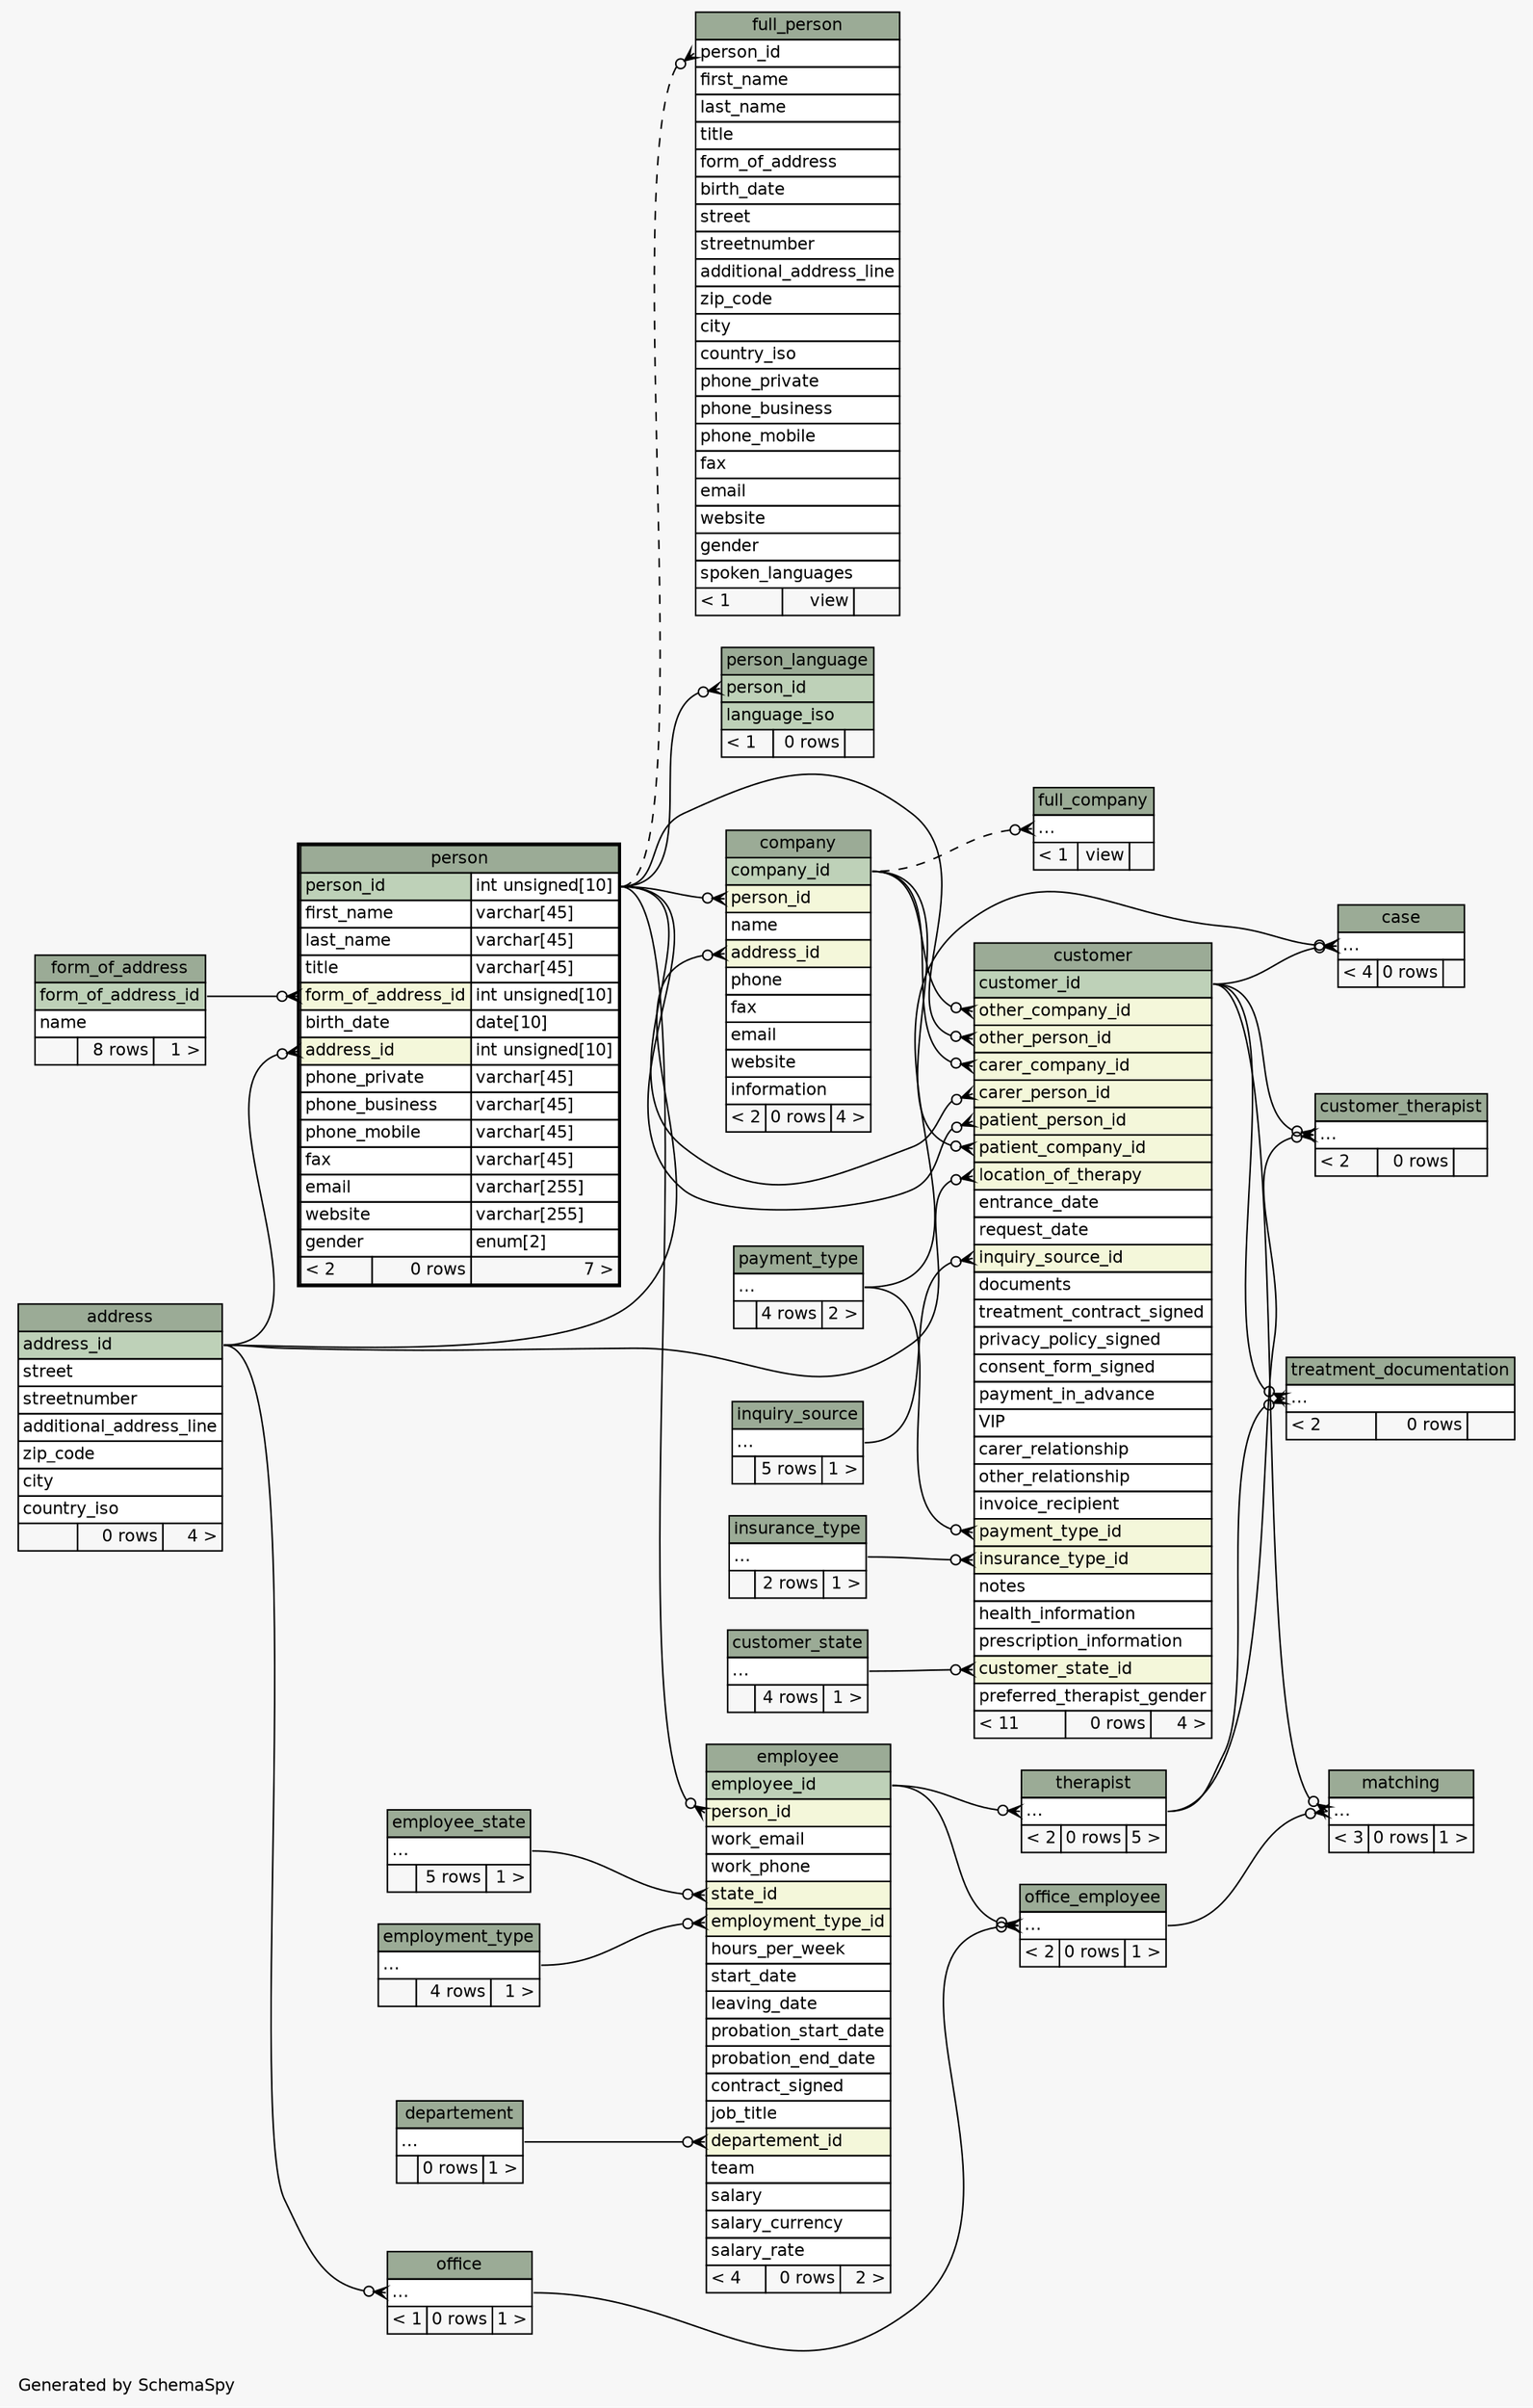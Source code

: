 // dot 2.40.1 on Linux 5.3.0-28-generic
// SchemaSpy rev 590
digraph "impliedTwoDegreesRelationshipsDiagram" {
  graph [
    rankdir="RL"
    bgcolor="#f7f7f7"
    label="\nGenerated by SchemaSpy"
    labeljust="l"
    nodesep="0.18"
    ranksep="0.46"
    fontname="Helvetica"
    fontsize="11"
  ];
  node [
    fontname="Helvetica"
    fontsize="11"
    shape="plaintext"
  ];
  edge [
    arrowsize="0.8"
  ];
  "case":"elipses":w -> "customer":"customer_id":e [arrowhead=none dir=back arrowtail=crowodot];
  "case":"elipses":w -> "payment_type":"elipses":e [arrowhead=none dir=back arrowtail=crowodot];
  "company":"address_id":w -> "address":"address_id":e [arrowhead=none dir=back arrowtail=crowodot];
  "company":"person_id":w -> "person":"person_id.type":e [arrowhead=none dir=back arrowtail=crowodot];
  "customer":"carer_company_id":w -> "company":"company_id":e [arrowhead=none dir=back arrowtail=crowodot];
  "customer":"carer_person_id":w -> "person":"person_id.type":e [arrowhead=none dir=back arrowtail=crowodot];
  "customer":"customer_state_id":w -> "customer_state":"elipses":e [arrowhead=none dir=back arrowtail=crowodot];
  "customer":"inquiry_source_id":w -> "inquiry_source":"elipses":e [arrowhead=none dir=back arrowtail=crowodot];
  "customer":"insurance_type_id":w -> "insurance_type":"elipses":e [arrowhead=none dir=back arrowtail=crowodot];
  "customer":"location_of_therapy":w -> "address":"address_id":e [arrowhead=none dir=back arrowtail=crowodot];
  "customer":"other_company_id":w -> "company":"company_id":e [arrowhead=none dir=back arrowtail=crowodot];
  "customer":"other_person_id":w -> "person":"person_id.type":e [arrowhead=none dir=back arrowtail=crowodot];
  "customer":"patient_company_id":w -> "company":"company_id":e [arrowhead=none dir=back arrowtail=crowodot];
  "customer":"patient_person_id":w -> "person":"person_id.type":e [arrowhead=none dir=back arrowtail=crowodot];
  "customer":"payment_type_id":w -> "payment_type":"elipses":e [arrowhead=none dir=back arrowtail=crowodot];
  "customer_therapist":"elipses":w -> "customer":"customer_id":e [arrowhead=none dir=back arrowtail=crowodot];
  "customer_therapist":"elipses":w -> "therapist":"elipses":e [arrowhead=none dir=back arrowtail=crowodot];
  "employee":"departement_id":w -> "departement":"elipses":e [arrowhead=none dir=back arrowtail=crowodot];
  "employee":"employment_type_id":w -> "employment_type":"elipses":e [arrowhead=none dir=back arrowtail=crowodot];
  "employee":"person_id":w -> "person":"person_id.type":e [arrowhead=none dir=back arrowtail=crowodot];
  "employee":"state_id":w -> "employee_state":"elipses":e [arrowhead=none dir=back arrowtail=crowodot];
  "full_company":"elipses":w -> "company":"company_id":e [arrowhead=none dir=back arrowtail=crowodot style=dashed];
  "full_person":"person_id":w -> "person":"person_id.type":e [arrowhead=none dir=back arrowtail=crowodot style=dashed];
  "matching":"elipses":w -> "customer":"customer_id":e [arrowhead=none dir=back arrowtail=crowodot];
  "matching":"elipses":w -> "office_employee":"elipses":e [arrowhead=none dir=back arrowtail=crowodot];
  "office":"elipses":w -> "address":"address_id":e [arrowhead=none dir=back arrowtail=crowodot];
  "office_employee":"elipses":w -> "employee":"employee_id":e [arrowhead=none dir=back arrowtail=crowodot];
  "office_employee":"elipses":w -> "office":"elipses":e [arrowhead=none dir=back arrowtail=crowodot];
  "person":"address_id":w -> "address":"address_id":e [arrowhead=none dir=back arrowtail=crowodot];
  "person":"form_of_address_id":w -> "form_of_address":"form_of_address_id":e [arrowhead=none dir=back arrowtail=crowodot];
  "person_language":"person_id":w -> "person":"person_id.type":e [arrowhead=none dir=back arrowtail=crowodot];
  "therapist":"elipses":w -> "employee":"employee_id":e [arrowhead=none dir=back arrowtail=crowodot];
  "treatment_documentation":"elipses":w -> "customer":"customer_id":e [arrowhead=none dir=back arrowtail=crowodot];
  "treatment_documentation":"elipses":w -> "therapist":"elipses":e [arrowhead=none dir=back arrowtail=crowodot];
  "address" [
    label=<
    <TABLE BORDER="0" CELLBORDER="1" CELLSPACING="0" BGCOLOR="#ffffff">
      <TR><TD COLSPAN="3" BGCOLOR="#9bab96" ALIGN="CENTER">address</TD></TR>
      <TR><TD PORT="address_id" COLSPAN="3" BGCOLOR="#bed1b8" ALIGN="LEFT">address_id</TD></TR>
      <TR><TD PORT="street" COLSPAN="3" ALIGN="LEFT">street</TD></TR>
      <TR><TD PORT="streetnumber" COLSPAN="3" ALIGN="LEFT">streetnumber</TD></TR>
      <TR><TD PORT="additional_address_line" COLSPAN="3" ALIGN="LEFT">additional_address_line</TD></TR>
      <TR><TD PORT="zip_code" COLSPAN="3" ALIGN="LEFT">zip_code</TD></TR>
      <TR><TD PORT="city" COLSPAN="3" ALIGN="LEFT">city</TD></TR>
      <TR><TD PORT="country_iso" COLSPAN="3" ALIGN="LEFT">country_iso</TD></TR>
      <TR><TD ALIGN="LEFT" BGCOLOR="#f7f7f7">  </TD><TD ALIGN="RIGHT" BGCOLOR="#f7f7f7">0 rows</TD><TD ALIGN="RIGHT" BGCOLOR="#f7f7f7">4 &gt;</TD></TR>
    </TABLE>>
    URL="address.html"
    tooltip="address"
  ];
  "case" [
    label=<
    <TABLE BORDER="0" CELLBORDER="1" CELLSPACING="0" BGCOLOR="#ffffff">
      <TR><TD COLSPAN="3" BGCOLOR="#9bab96" ALIGN="CENTER">case</TD></TR>
      <TR><TD PORT="elipses" COLSPAN="3" ALIGN="LEFT">...</TD></TR>
      <TR><TD ALIGN="LEFT" BGCOLOR="#f7f7f7">&lt; 4</TD><TD ALIGN="RIGHT" BGCOLOR="#f7f7f7">0 rows</TD><TD ALIGN="RIGHT" BGCOLOR="#f7f7f7">  </TD></TR>
    </TABLE>>
    URL="case.html"
    tooltip="case"
  ];
  "company" [
    label=<
    <TABLE BORDER="0" CELLBORDER="1" CELLSPACING="0" BGCOLOR="#ffffff">
      <TR><TD COLSPAN="3" BGCOLOR="#9bab96" ALIGN="CENTER">company</TD></TR>
      <TR><TD PORT="company_id" COLSPAN="3" BGCOLOR="#bed1b8" ALIGN="LEFT">company_id</TD></TR>
      <TR><TD PORT="person_id" COLSPAN="3" BGCOLOR="#f4f7da" ALIGN="LEFT">person_id</TD></TR>
      <TR><TD PORT="name" COLSPAN="3" ALIGN="LEFT">name</TD></TR>
      <TR><TD PORT="address_id" COLSPAN="3" BGCOLOR="#f4f7da" ALIGN="LEFT">address_id</TD></TR>
      <TR><TD PORT="phone" COLSPAN="3" ALIGN="LEFT">phone</TD></TR>
      <TR><TD PORT="fax" COLSPAN="3" ALIGN="LEFT">fax</TD></TR>
      <TR><TD PORT="email" COLSPAN="3" ALIGN="LEFT">email</TD></TR>
      <TR><TD PORT="website" COLSPAN="3" ALIGN="LEFT">website</TD></TR>
      <TR><TD PORT="information" COLSPAN="3" ALIGN="LEFT">information</TD></TR>
      <TR><TD ALIGN="LEFT" BGCOLOR="#f7f7f7">&lt; 2</TD><TD ALIGN="RIGHT" BGCOLOR="#f7f7f7">0 rows</TD><TD ALIGN="RIGHT" BGCOLOR="#f7f7f7">4 &gt;</TD></TR>
    </TABLE>>
    URL="company.html"
    tooltip="company"
  ];
  "customer" [
    label=<
    <TABLE BORDER="0" CELLBORDER="1" CELLSPACING="0" BGCOLOR="#ffffff">
      <TR><TD COLSPAN="3" BGCOLOR="#9bab96" ALIGN="CENTER">customer</TD></TR>
      <TR><TD PORT="customer_id" COLSPAN="3" BGCOLOR="#bed1b8" ALIGN="LEFT">customer_id</TD></TR>
      <TR><TD PORT="other_company_id" COLSPAN="3" BGCOLOR="#f4f7da" ALIGN="LEFT">other_company_id</TD></TR>
      <TR><TD PORT="other_person_id" COLSPAN="3" BGCOLOR="#f4f7da" ALIGN="LEFT">other_person_id</TD></TR>
      <TR><TD PORT="carer_company_id" COLSPAN="3" BGCOLOR="#f4f7da" ALIGN="LEFT">carer_company_id</TD></TR>
      <TR><TD PORT="carer_person_id" COLSPAN="3" BGCOLOR="#f4f7da" ALIGN="LEFT">carer_person_id</TD></TR>
      <TR><TD PORT="patient_person_id" COLSPAN="3" BGCOLOR="#f4f7da" ALIGN="LEFT">patient_person_id</TD></TR>
      <TR><TD PORT="patient_company_id" COLSPAN="3" BGCOLOR="#f4f7da" ALIGN="LEFT">patient_company_id</TD></TR>
      <TR><TD PORT="location_of_therapy" COLSPAN="3" BGCOLOR="#f4f7da" ALIGN="LEFT">location_of_therapy</TD></TR>
      <TR><TD PORT="entrance_date" COLSPAN="3" ALIGN="LEFT">entrance_date</TD></TR>
      <TR><TD PORT="request_date" COLSPAN="3" ALIGN="LEFT">request_date</TD></TR>
      <TR><TD PORT="inquiry_source_id" COLSPAN="3" BGCOLOR="#f4f7da" ALIGN="LEFT">inquiry_source_id</TD></TR>
      <TR><TD PORT="documents" COLSPAN="3" ALIGN="LEFT">documents</TD></TR>
      <TR><TD PORT="treatment_contract_signed" COLSPAN="3" ALIGN="LEFT">treatment_contract_signed</TD></TR>
      <TR><TD PORT="privacy_policy_signed" COLSPAN="3" ALIGN="LEFT">privacy_policy_signed</TD></TR>
      <TR><TD PORT="consent_form_signed" COLSPAN="3" ALIGN="LEFT">consent_form_signed</TD></TR>
      <TR><TD PORT="payment_in_advance" COLSPAN="3" ALIGN="LEFT">payment_in_advance</TD></TR>
      <TR><TD PORT="VIP" COLSPAN="3" ALIGN="LEFT">VIP</TD></TR>
      <TR><TD PORT="carer_relationship" COLSPAN="3" ALIGN="LEFT">carer_relationship</TD></TR>
      <TR><TD PORT="other_relationship" COLSPAN="3" ALIGN="LEFT">other_relationship</TD></TR>
      <TR><TD PORT="invoice_recipient" COLSPAN="3" ALIGN="LEFT">invoice_recipient</TD></TR>
      <TR><TD PORT="payment_type_id" COLSPAN="3" BGCOLOR="#f4f7da" ALIGN="LEFT">payment_type_id</TD></TR>
      <TR><TD PORT="insurance_type_id" COLSPAN="3" BGCOLOR="#f4f7da" ALIGN="LEFT">insurance_type_id</TD></TR>
      <TR><TD PORT="notes" COLSPAN="3" ALIGN="LEFT">notes</TD></TR>
      <TR><TD PORT="health_information" COLSPAN="3" ALIGN="LEFT">health_information</TD></TR>
      <TR><TD PORT="prescription_information" COLSPAN="3" ALIGN="LEFT">prescription_information</TD></TR>
      <TR><TD PORT="customer_state_id" COLSPAN="3" BGCOLOR="#f4f7da" ALIGN="LEFT">customer_state_id</TD></TR>
      <TR><TD PORT="preferred_therapist_gender" COLSPAN="3" ALIGN="LEFT">preferred_therapist_gender</TD></TR>
      <TR><TD ALIGN="LEFT" BGCOLOR="#f7f7f7">&lt; 11</TD><TD ALIGN="RIGHT" BGCOLOR="#f7f7f7">0 rows</TD><TD ALIGN="RIGHT" BGCOLOR="#f7f7f7">4 &gt;</TD></TR>
    </TABLE>>
    URL="customer.html"
    tooltip="customer"
  ];
  "customer_state" [
    label=<
    <TABLE BORDER="0" CELLBORDER="1" CELLSPACING="0" BGCOLOR="#ffffff">
      <TR><TD COLSPAN="3" BGCOLOR="#9bab96" ALIGN="CENTER">customer_state</TD></TR>
      <TR><TD PORT="elipses" COLSPAN="3" ALIGN="LEFT">...</TD></TR>
      <TR><TD ALIGN="LEFT" BGCOLOR="#f7f7f7">  </TD><TD ALIGN="RIGHT" BGCOLOR="#f7f7f7">4 rows</TD><TD ALIGN="RIGHT" BGCOLOR="#f7f7f7">1 &gt;</TD></TR>
    </TABLE>>
    URL="customer_state.html"
    tooltip="customer_state"
  ];
  "customer_therapist" [
    label=<
    <TABLE BORDER="0" CELLBORDER="1" CELLSPACING="0" BGCOLOR="#ffffff">
      <TR><TD COLSPAN="3" BGCOLOR="#9bab96" ALIGN="CENTER">customer_therapist</TD></TR>
      <TR><TD PORT="elipses" COLSPAN="3" ALIGN="LEFT">...</TD></TR>
      <TR><TD ALIGN="LEFT" BGCOLOR="#f7f7f7">&lt; 2</TD><TD ALIGN="RIGHT" BGCOLOR="#f7f7f7">0 rows</TD><TD ALIGN="RIGHT" BGCOLOR="#f7f7f7">  </TD></TR>
    </TABLE>>
    URL="customer_therapist.html"
    tooltip="customer_therapist"
  ];
  "departement" [
    label=<
    <TABLE BORDER="0" CELLBORDER="1" CELLSPACING="0" BGCOLOR="#ffffff">
      <TR><TD COLSPAN="3" BGCOLOR="#9bab96" ALIGN="CENTER">departement</TD></TR>
      <TR><TD PORT="elipses" COLSPAN="3" ALIGN="LEFT">...</TD></TR>
      <TR><TD ALIGN="LEFT" BGCOLOR="#f7f7f7">  </TD><TD ALIGN="RIGHT" BGCOLOR="#f7f7f7">0 rows</TD><TD ALIGN="RIGHT" BGCOLOR="#f7f7f7">1 &gt;</TD></TR>
    </TABLE>>
    URL="departement.html"
    tooltip="departement"
  ];
  "employee" [
    label=<
    <TABLE BORDER="0" CELLBORDER="1" CELLSPACING="0" BGCOLOR="#ffffff">
      <TR><TD COLSPAN="3" BGCOLOR="#9bab96" ALIGN="CENTER">employee</TD></TR>
      <TR><TD PORT="employee_id" COLSPAN="3" BGCOLOR="#bed1b8" ALIGN="LEFT">employee_id</TD></TR>
      <TR><TD PORT="person_id" COLSPAN="3" BGCOLOR="#f4f7da" ALIGN="LEFT">person_id</TD></TR>
      <TR><TD PORT="work_email" COLSPAN="3" ALIGN="LEFT">work_email</TD></TR>
      <TR><TD PORT="work_phone" COLSPAN="3" ALIGN="LEFT">work_phone</TD></TR>
      <TR><TD PORT="state_id" COLSPAN="3" BGCOLOR="#f4f7da" ALIGN="LEFT">state_id</TD></TR>
      <TR><TD PORT="employment_type_id" COLSPAN="3" BGCOLOR="#f4f7da" ALIGN="LEFT">employment_type_id</TD></TR>
      <TR><TD PORT="hours_per_week" COLSPAN="3" ALIGN="LEFT">hours_per_week</TD></TR>
      <TR><TD PORT="start_date" COLSPAN="3" ALIGN="LEFT">start_date</TD></TR>
      <TR><TD PORT="leaving_date" COLSPAN="3" ALIGN="LEFT">leaving_date</TD></TR>
      <TR><TD PORT="probation_start_date" COLSPAN="3" ALIGN="LEFT">probation_start_date</TD></TR>
      <TR><TD PORT="probation_end_date" COLSPAN="3" ALIGN="LEFT">probation_end_date</TD></TR>
      <TR><TD PORT="contract_signed" COLSPAN="3" ALIGN="LEFT">contract_signed</TD></TR>
      <TR><TD PORT="job_title" COLSPAN="3" ALIGN="LEFT">job_title</TD></TR>
      <TR><TD PORT="departement_id" COLSPAN="3" BGCOLOR="#f4f7da" ALIGN="LEFT">departement_id</TD></TR>
      <TR><TD PORT="team" COLSPAN="3" ALIGN="LEFT">team</TD></TR>
      <TR><TD PORT="salary" COLSPAN="3" ALIGN="LEFT">salary</TD></TR>
      <TR><TD PORT="salary_currency" COLSPAN="3" ALIGN="LEFT">salary_currency</TD></TR>
      <TR><TD PORT="salary_rate" COLSPAN="3" ALIGN="LEFT">salary_rate</TD></TR>
      <TR><TD ALIGN="LEFT" BGCOLOR="#f7f7f7">&lt; 4</TD><TD ALIGN="RIGHT" BGCOLOR="#f7f7f7">0 rows</TD><TD ALIGN="RIGHT" BGCOLOR="#f7f7f7">2 &gt;</TD></TR>
    </TABLE>>
    URL="employee.html"
    tooltip="employee"
  ];
  "employee_state" [
    label=<
    <TABLE BORDER="0" CELLBORDER="1" CELLSPACING="0" BGCOLOR="#ffffff">
      <TR><TD COLSPAN="3" BGCOLOR="#9bab96" ALIGN="CENTER">employee_state</TD></TR>
      <TR><TD PORT="elipses" COLSPAN="3" ALIGN="LEFT">...</TD></TR>
      <TR><TD ALIGN="LEFT" BGCOLOR="#f7f7f7">  </TD><TD ALIGN="RIGHT" BGCOLOR="#f7f7f7">5 rows</TD><TD ALIGN="RIGHT" BGCOLOR="#f7f7f7">1 &gt;</TD></TR>
    </TABLE>>
    URL="employee_state.html"
    tooltip="employee_state"
  ];
  "employment_type" [
    label=<
    <TABLE BORDER="0" CELLBORDER="1" CELLSPACING="0" BGCOLOR="#ffffff">
      <TR><TD COLSPAN="3" BGCOLOR="#9bab96" ALIGN="CENTER">employment_type</TD></TR>
      <TR><TD PORT="elipses" COLSPAN="3" ALIGN="LEFT">...</TD></TR>
      <TR><TD ALIGN="LEFT" BGCOLOR="#f7f7f7">  </TD><TD ALIGN="RIGHT" BGCOLOR="#f7f7f7">4 rows</TD><TD ALIGN="RIGHT" BGCOLOR="#f7f7f7">1 &gt;</TD></TR>
    </TABLE>>
    URL="employment_type.html"
    tooltip="employment_type"
  ];
  "form_of_address" [
    label=<
    <TABLE BORDER="0" CELLBORDER="1" CELLSPACING="0" BGCOLOR="#ffffff">
      <TR><TD COLSPAN="3" BGCOLOR="#9bab96" ALIGN="CENTER">form_of_address</TD></TR>
      <TR><TD PORT="form_of_address_id" COLSPAN="3" BGCOLOR="#bed1b8" ALIGN="LEFT">form_of_address_id</TD></TR>
      <TR><TD PORT="name" COLSPAN="3" ALIGN="LEFT">name</TD></TR>
      <TR><TD ALIGN="LEFT" BGCOLOR="#f7f7f7">  </TD><TD ALIGN="RIGHT" BGCOLOR="#f7f7f7">8 rows</TD><TD ALIGN="RIGHT" BGCOLOR="#f7f7f7">1 &gt;</TD></TR>
    </TABLE>>
    URL="form_of_address.html"
    tooltip="form_of_address"
  ];
  "full_company" [
    label=<
    <TABLE BORDER="0" CELLBORDER="1" CELLSPACING="0" BGCOLOR="#ffffff">
      <TR><TD COLSPAN="3" BGCOLOR="#9bab96" ALIGN="CENTER">full_company</TD></TR>
      <TR><TD PORT="elipses" COLSPAN="3" ALIGN="LEFT">...</TD></TR>
      <TR><TD ALIGN="LEFT" BGCOLOR="#f7f7f7">&lt; 1</TD><TD ALIGN="RIGHT" BGCOLOR="#f7f7f7">view</TD><TD ALIGN="RIGHT" BGCOLOR="#f7f7f7">  </TD></TR>
    </TABLE>>
    URL="full_company.html"
    tooltip="full_company"
  ];
  "full_person" [
    label=<
    <TABLE BORDER="0" CELLBORDER="1" CELLSPACING="0" BGCOLOR="#ffffff">
      <TR><TD COLSPAN="3" BGCOLOR="#9bab96" ALIGN="CENTER">full_person</TD></TR>
      <TR><TD PORT="person_id" COLSPAN="3" ALIGN="LEFT">person_id</TD></TR>
      <TR><TD PORT="first_name" COLSPAN="3" ALIGN="LEFT">first_name</TD></TR>
      <TR><TD PORT="last_name" COLSPAN="3" ALIGN="LEFT">last_name</TD></TR>
      <TR><TD PORT="title" COLSPAN="3" ALIGN="LEFT">title</TD></TR>
      <TR><TD PORT="form_of_address" COLSPAN="3" ALIGN="LEFT">form_of_address</TD></TR>
      <TR><TD PORT="birth_date" COLSPAN="3" ALIGN="LEFT">birth_date</TD></TR>
      <TR><TD PORT="street" COLSPAN="3" ALIGN="LEFT">street</TD></TR>
      <TR><TD PORT="streetnumber" COLSPAN="3" ALIGN="LEFT">streetnumber</TD></TR>
      <TR><TD PORT="additional_address_line" COLSPAN="3" ALIGN="LEFT">additional_address_line</TD></TR>
      <TR><TD PORT="zip_code" COLSPAN="3" ALIGN="LEFT">zip_code</TD></TR>
      <TR><TD PORT="city" COLSPAN="3" ALIGN="LEFT">city</TD></TR>
      <TR><TD PORT="country_iso" COLSPAN="3" ALIGN="LEFT">country_iso</TD></TR>
      <TR><TD PORT="phone_private" COLSPAN="3" ALIGN="LEFT">phone_private</TD></TR>
      <TR><TD PORT="phone_business" COLSPAN="3" ALIGN="LEFT">phone_business</TD></TR>
      <TR><TD PORT="phone_mobile" COLSPAN="3" ALIGN="LEFT">phone_mobile</TD></TR>
      <TR><TD PORT="fax" COLSPAN="3" ALIGN="LEFT">fax</TD></TR>
      <TR><TD PORT="email" COLSPAN="3" ALIGN="LEFT">email</TD></TR>
      <TR><TD PORT="website" COLSPAN="3" ALIGN="LEFT">website</TD></TR>
      <TR><TD PORT="gender" COLSPAN="3" ALIGN="LEFT">gender</TD></TR>
      <TR><TD PORT="spoken_languages" COLSPAN="3" ALIGN="LEFT">spoken_languages</TD></TR>
      <TR><TD ALIGN="LEFT" BGCOLOR="#f7f7f7">&lt; 1</TD><TD ALIGN="RIGHT" BGCOLOR="#f7f7f7">view</TD><TD ALIGN="RIGHT" BGCOLOR="#f7f7f7">  </TD></TR>
    </TABLE>>
    URL="full_person.html"
    tooltip="full_person"
  ];
  "inquiry_source" [
    label=<
    <TABLE BORDER="0" CELLBORDER="1" CELLSPACING="0" BGCOLOR="#ffffff">
      <TR><TD COLSPAN="3" BGCOLOR="#9bab96" ALIGN="CENTER">inquiry_source</TD></TR>
      <TR><TD PORT="elipses" COLSPAN="3" ALIGN="LEFT">...</TD></TR>
      <TR><TD ALIGN="LEFT" BGCOLOR="#f7f7f7">  </TD><TD ALIGN="RIGHT" BGCOLOR="#f7f7f7">5 rows</TD><TD ALIGN="RIGHT" BGCOLOR="#f7f7f7">1 &gt;</TD></TR>
    </TABLE>>
    URL="inquiry_source.html"
    tooltip="inquiry_source"
  ];
  "insurance_type" [
    label=<
    <TABLE BORDER="0" CELLBORDER="1" CELLSPACING="0" BGCOLOR="#ffffff">
      <TR><TD COLSPAN="3" BGCOLOR="#9bab96" ALIGN="CENTER">insurance_type</TD></TR>
      <TR><TD PORT="elipses" COLSPAN="3" ALIGN="LEFT">...</TD></TR>
      <TR><TD ALIGN="LEFT" BGCOLOR="#f7f7f7">  </TD><TD ALIGN="RIGHT" BGCOLOR="#f7f7f7">2 rows</TD><TD ALIGN="RIGHT" BGCOLOR="#f7f7f7">1 &gt;</TD></TR>
    </TABLE>>
    URL="insurance_type.html"
    tooltip="insurance_type"
  ];
  "matching" [
    label=<
    <TABLE BORDER="0" CELLBORDER="1" CELLSPACING="0" BGCOLOR="#ffffff">
      <TR><TD COLSPAN="3" BGCOLOR="#9bab96" ALIGN="CENTER">matching</TD></TR>
      <TR><TD PORT="elipses" COLSPAN="3" ALIGN="LEFT">...</TD></TR>
      <TR><TD ALIGN="LEFT" BGCOLOR="#f7f7f7">&lt; 3</TD><TD ALIGN="RIGHT" BGCOLOR="#f7f7f7">0 rows</TD><TD ALIGN="RIGHT" BGCOLOR="#f7f7f7">1 &gt;</TD></TR>
    </TABLE>>
    URL="matching.html"
    tooltip="matching"
  ];
  "office" [
    label=<
    <TABLE BORDER="0" CELLBORDER="1" CELLSPACING="0" BGCOLOR="#ffffff">
      <TR><TD COLSPAN="3" BGCOLOR="#9bab96" ALIGN="CENTER">office</TD></TR>
      <TR><TD PORT="elipses" COLSPAN="3" ALIGN="LEFT">...</TD></TR>
      <TR><TD ALIGN="LEFT" BGCOLOR="#f7f7f7">&lt; 1</TD><TD ALIGN="RIGHT" BGCOLOR="#f7f7f7">0 rows</TD><TD ALIGN="RIGHT" BGCOLOR="#f7f7f7">1 &gt;</TD></TR>
    </TABLE>>
    URL="office.html"
    tooltip="office"
  ];
  "office_employee" [
    label=<
    <TABLE BORDER="0" CELLBORDER="1" CELLSPACING="0" BGCOLOR="#ffffff">
      <TR><TD COLSPAN="3" BGCOLOR="#9bab96" ALIGN="CENTER">office_employee</TD></TR>
      <TR><TD PORT="elipses" COLSPAN="3" ALIGN="LEFT">...</TD></TR>
      <TR><TD ALIGN="LEFT" BGCOLOR="#f7f7f7">&lt; 2</TD><TD ALIGN="RIGHT" BGCOLOR="#f7f7f7">0 rows</TD><TD ALIGN="RIGHT" BGCOLOR="#f7f7f7">1 &gt;</TD></TR>
    </TABLE>>
    URL="office_employee.html"
    tooltip="office_employee"
  ];
  "payment_type" [
    label=<
    <TABLE BORDER="0" CELLBORDER="1" CELLSPACING="0" BGCOLOR="#ffffff">
      <TR><TD COLSPAN="3" BGCOLOR="#9bab96" ALIGN="CENTER">payment_type</TD></TR>
      <TR><TD PORT="elipses" COLSPAN="3" ALIGN="LEFT">...</TD></TR>
      <TR><TD ALIGN="LEFT" BGCOLOR="#f7f7f7">  </TD><TD ALIGN="RIGHT" BGCOLOR="#f7f7f7">4 rows</TD><TD ALIGN="RIGHT" BGCOLOR="#f7f7f7">2 &gt;</TD></TR>
    </TABLE>>
    URL="payment_type.html"
    tooltip="payment_type"
  ];
  "person" [
    label=<
    <TABLE BORDER="2" CELLBORDER="1" CELLSPACING="0" BGCOLOR="#ffffff">
      <TR><TD COLSPAN="3" BGCOLOR="#9bab96" ALIGN="CENTER">person</TD></TR>
      <TR><TD PORT="person_id" COLSPAN="2" BGCOLOR="#bed1b8" ALIGN="LEFT">person_id</TD><TD PORT="person_id.type" ALIGN="LEFT">int unsigned[10]</TD></TR>
      <TR><TD PORT="first_name" COLSPAN="2" ALIGN="LEFT">first_name</TD><TD PORT="first_name.type" ALIGN="LEFT">varchar[45]</TD></TR>
      <TR><TD PORT="last_name" COLSPAN="2" ALIGN="LEFT">last_name</TD><TD PORT="last_name.type" ALIGN="LEFT">varchar[45]</TD></TR>
      <TR><TD PORT="title" COLSPAN="2" ALIGN="LEFT">title</TD><TD PORT="title.type" ALIGN="LEFT">varchar[45]</TD></TR>
      <TR><TD PORT="form_of_address_id" COLSPAN="2" BGCOLOR="#f4f7da" ALIGN="LEFT">form_of_address_id</TD><TD PORT="form_of_address_id.type" ALIGN="LEFT">int unsigned[10]</TD></TR>
      <TR><TD PORT="birth_date" COLSPAN="2" ALIGN="LEFT">birth_date</TD><TD PORT="birth_date.type" ALIGN="LEFT">date[10]</TD></TR>
      <TR><TD PORT="address_id" COLSPAN="2" BGCOLOR="#f4f7da" ALIGN="LEFT">address_id</TD><TD PORT="address_id.type" ALIGN="LEFT">int unsigned[10]</TD></TR>
      <TR><TD PORT="phone_private" COLSPAN="2" ALIGN="LEFT">phone_private</TD><TD PORT="phone_private.type" ALIGN="LEFT">varchar[45]</TD></TR>
      <TR><TD PORT="phone_business" COLSPAN="2" ALIGN="LEFT">phone_business</TD><TD PORT="phone_business.type" ALIGN="LEFT">varchar[45]</TD></TR>
      <TR><TD PORT="phone_mobile" COLSPAN="2" ALIGN="LEFT">phone_mobile</TD><TD PORT="phone_mobile.type" ALIGN="LEFT">varchar[45]</TD></TR>
      <TR><TD PORT="fax" COLSPAN="2" ALIGN="LEFT">fax</TD><TD PORT="fax.type" ALIGN="LEFT">varchar[45]</TD></TR>
      <TR><TD PORT="email" COLSPAN="2" ALIGN="LEFT">email</TD><TD PORT="email.type" ALIGN="LEFT">varchar[255]</TD></TR>
      <TR><TD PORT="website" COLSPAN="2" ALIGN="LEFT">website</TD><TD PORT="website.type" ALIGN="LEFT">varchar[255]</TD></TR>
      <TR><TD PORT="gender" COLSPAN="2" ALIGN="LEFT">gender</TD><TD PORT="gender.type" ALIGN="LEFT">enum[2]</TD></TR>
      <TR><TD ALIGN="LEFT" BGCOLOR="#f7f7f7">&lt; 2</TD><TD ALIGN="RIGHT" BGCOLOR="#f7f7f7">0 rows</TD><TD ALIGN="RIGHT" BGCOLOR="#f7f7f7">7 &gt;</TD></TR>
    </TABLE>>
    URL="person.html"
    tooltip="person"
  ];
  "person_language" [
    label=<
    <TABLE BORDER="0" CELLBORDER="1" CELLSPACING="0" BGCOLOR="#ffffff">
      <TR><TD COLSPAN="3" BGCOLOR="#9bab96" ALIGN="CENTER">person_language</TD></TR>
      <TR><TD PORT="person_id" COLSPAN="3" BGCOLOR="#bed1b8" ALIGN="LEFT">person_id</TD></TR>
      <TR><TD PORT="language_iso" COLSPAN="3" BGCOLOR="#bed1b8" ALIGN="LEFT">language_iso</TD></TR>
      <TR><TD ALIGN="LEFT" BGCOLOR="#f7f7f7">&lt; 1</TD><TD ALIGN="RIGHT" BGCOLOR="#f7f7f7">0 rows</TD><TD ALIGN="RIGHT" BGCOLOR="#f7f7f7">  </TD></TR>
    </TABLE>>
    URL="person_language.html"
    tooltip="person_language"
  ];
  "therapist" [
    label=<
    <TABLE BORDER="0" CELLBORDER="1" CELLSPACING="0" BGCOLOR="#ffffff">
      <TR><TD COLSPAN="3" BGCOLOR="#9bab96" ALIGN="CENTER">therapist</TD></TR>
      <TR><TD PORT="elipses" COLSPAN="3" ALIGN="LEFT">...</TD></TR>
      <TR><TD ALIGN="LEFT" BGCOLOR="#f7f7f7">&lt; 2</TD><TD ALIGN="RIGHT" BGCOLOR="#f7f7f7">0 rows</TD><TD ALIGN="RIGHT" BGCOLOR="#f7f7f7">5 &gt;</TD></TR>
    </TABLE>>
    URL="therapist.html"
    tooltip="therapist"
  ];
  "treatment_documentation" [
    label=<
    <TABLE BORDER="0" CELLBORDER="1" CELLSPACING="0" BGCOLOR="#ffffff">
      <TR><TD COLSPAN="3" BGCOLOR="#9bab96" ALIGN="CENTER">treatment_documentation</TD></TR>
      <TR><TD PORT="elipses" COLSPAN="3" ALIGN="LEFT">...</TD></TR>
      <TR><TD ALIGN="LEFT" BGCOLOR="#f7f7f7">&lt; 2</TD><TD ALIGN="RIGHT" BGCOLOR="#f7f7f7">0 rows</TD><TD ALIGN="RIGHT" BGCOLOR="#f7f7f7">  </TD></TR>
    </TABLE>>
    URL="treatment_documentation.html"
    tooltip="treatment_documentation"
  ];
}
